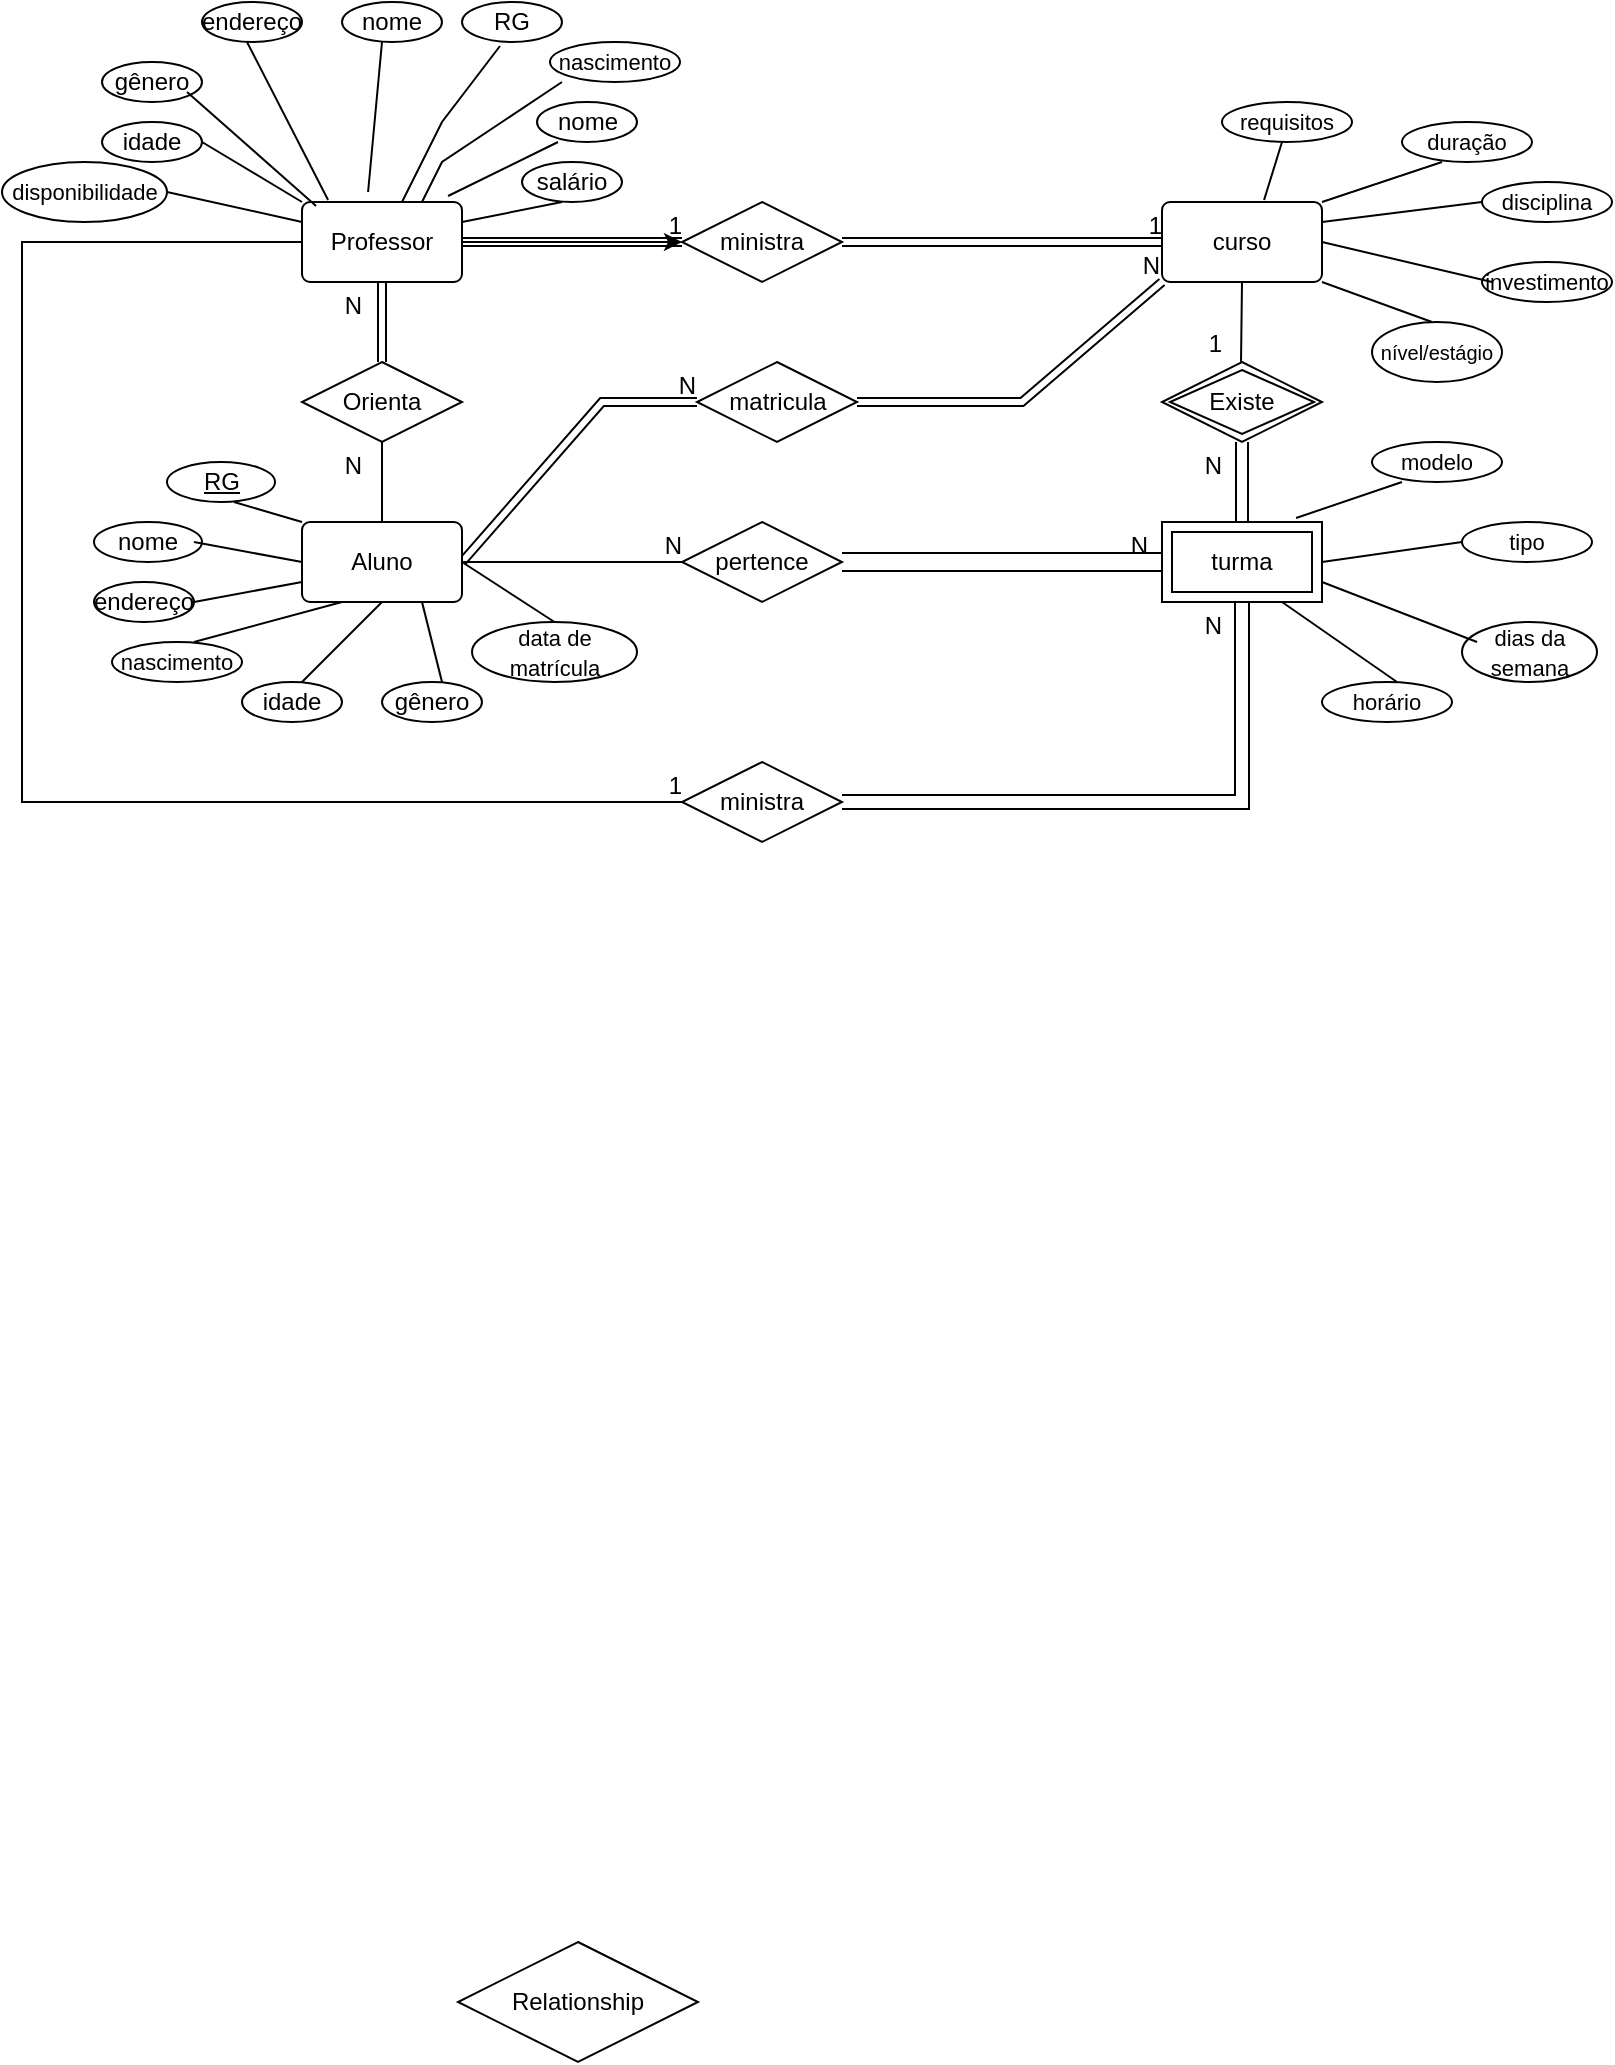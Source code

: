 <mxfile version="15.2.7" type="device"><diagram id="DSyxm-KyJrrynD75l7a1" name="Page-1"><mxGraphModel dx="868" dy="393" grid="1" gridSize="10" guides="1" tooltips="1" connect="1" arrows="1" fold="1" page="1" pageScale="1" pageWidth="827" pageHeight="1169" math="0" shadow="0"><root><mxCell id="0"/><mxCell id="1" parent="0"/><mxCell id="LnGrLGtF40ogY9zOgh5z-156" value="" style="edgeStyle=orthogonalEdgeStyle;rounded=0;orthogonalLoop=1;jettySize=auto;html=1;" edge="1" parent="1" source="LnGrLGtF40ogY9zOgh5z-3" target="LnGrLGtF40ogY9zOgh5z-32"><mxGeometry relative="1" as="geometry"/></mxCell><mxCell id="LnGrLGtF40ogY9zOgh5z-3" value="Professor" style="rounded=1;arcSize=10;whiteSpace=wrap;html=1;align=center;" vertex="1" parent="1"><mxGeometry x="160" y="120" width="80" height="40" as="geometry"/></mxCell><mxCell id="LnGrLGtF40ogY9zOgh5z-4" value="curso" style="rounded=1;arcSize=10;whiteSpace=wrap;html=1;align=center;" vertex="1" parent="1"><mxGeometry x="590" y="120" width="80" height="40" as="geometry"/></mxCell><mxCell id="LnGrLGtF40ogY9zOgh5z-11" value="nome&lt;br&gt;" style="ellipse;whiteSpace=wrap;html=1;align=center;" vertex="1" parent="1"><mxGeometry x="277.5" y="70" width="50" height="20" as="geometry"/></mxCell><mxCell id="LnGrLGtF40ogY9zOgh5z-12" value="salário" style="ellipse;whiteSpace=wrap;html=1;align=center;" vertex="1" parent="1"><mxGeometry x="270" y="100" width="50" height="20" as="geometry"/></mxCell><mxCell id="LnGrLGtF40ogY9zOgh5z-13" value="&lt;font style=&quot;font-size: 11px&quot;&gt;nascimento&lt;/font&gt;" style="ellipse;whiteSpace=wrap;html=1;align=center;" vertex="1" parent="1"><mxGeometry x="284" y="40" width="65" height="20" as="geometry"/></mxCell><mxCell id="LnGrLGtF40ogY9zOgh5z-14" value="idade" style="ellipse;whiteSpace=wrap;html=1;align=center;" vertex="1" parent="1"><mxGeometry x="60" y="80" width="50" height="20" as="geometry"/></mxCell><mxCell id="LnGrLGtF40ogY9zOgh5z-15" value="gênero" style="ellipse;whiteSpace=wrap;html=1;align=center;" vertex="1" parent="1"><mxGeometry x="60" y="50" width="50" height="20" as="geometry"/></mxCell><mxCell id="LnGrLGtF40ogY9zOgh5z-16" value="&lt;font style=&quot;font-size: 11px&quot;&gt;disponibilidade&lt;br&gt;&lt;/font&gt;" style="ellipse;whiteSpace=wrap;html=1;align=center;" vertex="1" parent="1"><mxGeometry x="10" y="100" width="82.5" height="30" as="geometry"/></mxCell><mxCell id="LnGrLGtF40ogY9zOgh5z-17" value="RG&lt;br&gt;" style="ellipse;whiteSpace=wrap;html=1;align=center;" vertex="1" parent="1"><mxGeometry x="240" y="20" width="50" height="20" as="geometry"/></mxCell><mxCell id="LnGrLGtF40ogY9zOgh5z-18" value="nome&lt;br&gt;" style="ellipse;whiteSpace=wrap;html=1;align=center;" vertex="1" parent="1"><mxGeometry x="180" y="20" width="50" height="20" as="geometry"/></mxCell><mxCell id="LnGrLGtF40ogY9zOgh5z-19" value="endereço" style="ellipse;whiteSpace=wrap;html=1;align=center;" vertex="1" parent="1"><mxGeometry x="110" y="20" width="50" height="20" as="geometry"/></mxCell><mxCell id="LnGrLGtF40ogY9zOgh5z-20" value="&lt;font style=&quot;font-size: 11px&quot;&gt;nascimento&lt;/font&gt;" style="ellipse;whiteSpace=wrap;html=1;align=center;" vertex="1" parent="1"><mxGeometry x="65" y="340" width="65" height="20" as="geometry"/></mxCell><mxCell id="LnGrLGtF40ogY9zOgh5z-21" value="idade" style="ellipse;whiteSpace=wrap;html=1;align=center;" vertex="1" parent="1"><mxGeometry x="130" y="360" width="50" height="20" as="geometry"/></mxCell><mxCell id="LnGrLGtF40ogY9zOgh5z-22" value="gênero" style="ellipse;whiteSpace=wrap;html=1;align=center;" vertex="1" parent="1"><mxGeometry x="200" y="360" width="50" height="20" as="geometry"/></mxCell><mxCell id="LnGrLGtF40ogY9zOgh5z-24" value="&lt;span style=&quot;font-size: 11px&quot;&gt;duração&lt;/span&gt;" style="ellipse;whiteSpace=wrap;html=1;align=center;" vertex="1" parent="1"><mxGeometry x="710" y="80" width="65" height="20" as="geometry"/></mxCell><mxCell id="LnGrLGtF40ogY9zOgh5z-25" value="&lt;font style=&quot;font-size: 11px&quot;&gt;disciplina&lt;/font&gt;" style="ellipse;whiteSpace=wrap;html=1;align=center;" vertex="1" parent="1"><mxGeometry x="750" y="110" width="65" height="20" as="geometry"/></mxCell><mxCell id="LnGrLGtF40ogY9zOgh5z-26" value="&lt;font style=&quot;font-size: 11px&quot;&gt;requisitos&lt;/font&gt;" style="ellipse;whiteSpace=wrap;html=1;align=center;" vertex="1" parent="1"><mxGeometry x="620" y="70" width="65" height="20" as="geometry"/></mxCell><mxCell id="LnGrLGtF40ogY9zOgh5z-27" value="&lt;font style=&quot;font-size: 11px&quot;&gt;investimento&lt;/font&gt;" style="ellipse;whiteSpace=wrap;html=1;align=center;" vertex="1" parent="1"><mxGeometry x="750" y="150" width="65" height="20" as="geometry"/></mxCell><mxCell id="LnGrLGtF40ogY9zOgh5z-28" value="&lt;font style=&quot;font-size: 10px&quot;&gt;nível/estágio&lt;/font&gt;" style="ellipse;whiteSpace=wrap;html=1;align=center;" vertex="1" parent="1"><mxGeometry x="695" y="180" width="65" height="30" as="geometry"/></mxCell><mxCell id="LnGrLGtF40ogY9zOgh5z-29" value="Orienta" style="shape=rhombus;perimeter=rhombusPerimeter;whiteSpace=wrap;html=1;align=center;" vertex="1" parent="1"><mxGeometry x="160" y="200" width="80" height="40" as="geometry"/></mxCell><mxCell id="LnGrLGtF40ogY9zOgh5z-30" value="pertence" style="shape=rhombus;perimeter=rhombusPerimeter;whiteSpace=wrap;html=1;align=center;" vertex="1" parent="1"><mxGeometry x="350" y="280" width="80" height="40" as="geometry"/></mxCell><mxCell id="LnGrLGtF40ogY9zOgh5z-32" value="ministra" style="shape=rhombus;perimeter=rhombusPerimeter;whiteSpace=wrap;html=1;align=center;" vertex="1" parent="1"><mxGeometry x="350" y="120" width="80" height="40" as="geometry"/></mxCell><mxCell id="LnGrLGtF40ogY9zOgh5z-47" value="turma" style="shape=ext;margin=3;double=1;whiteSpace=wrap;html=1;align=center;" vertex="1" parent="1"><mxGeometry x="590" y="280" width="80" height="40" as="geometry"/></mxCell><mxCell id="LnGrLGtF40ogY9zOgh5z-48" value="Existe" style="shape=rhombus;double=1;perimeter=rhombusPerimeter;whiteSpace=wrap;html=1;align=center;" vertex="1" parent="1"><mxGeometry x="590" y="200" width="80" height="40" as="geometry"/></mxCell><mxCell id="LnGrLGtF40ogY9zOgh5z-84" value="" style="shape=link;html=1;rounded=0;entryX=0;entryY=0.5;entryDx=0;entryDy=0;width=-9;" edge="1" parent="1" target="LnGrLGtF40ogY9zOgh5z-47"><mxGeometry relative="1" as="geometry"><mxPoint x="430" y="300" as="sourcePoint"/><mxPoint x="560" y="340" as="targetPoint"/></mxGeometry></mxCell><mxCell id="LnGrLGtF40ogY9zOgh5z-85" value="N" style="resizable=0;html=1;align=right;verticalAlign=bottom;" connectable="0" vertex="1" parent="LnGrLGtF40ogY9zOgh5z-84"><mxGeometry x="1" relative="1" as="geometry"><mxPoint x="-7" as="offset"/></mxGeometry></mxCell><mxCell id="LnGrLGtF40ogY9zOgh5z-93" style="edgeStyle=orthogonalEdgeStyle;rounded=0;orthogonalLoop=1;jettySize=auto;html=1;exitX=0.5;exitY=1;exitDx=0;exitDy=0;" edge="1" parent="1" source="LnGrLGtF40ogY9zOgh5z-48" target="LnGrLGtF40ogY9zOgh5z-48"><mxGeometry relative="1" as="geometry"/></mxCell><mxCell id="LnGrLGtF40ogY9zOgh5z-104" value="" style="endArrow=none;html=1;rounded=0;" edge="1" parent="1"><mxGeometry relative="1" as="geometry"><mxPoint x="630" y="160" as="sourcePoint"/><mxPoint x="629.5" y="200" as="targetPoint"/></mxGeometry></mxCell><mxCell id="LnGrLGtF40ogY9zOgh5z-105" value="1" style="resizable=0;html=1;align=right;verticalAlign=bottom;" connectable="0" vertex="1" parent="LnGrLGtF40ogY9zOgh5z-104"><mxGeometry x="1" relative="1" as="geometry"><mxPoint x="-9" as="offset"/></mxGeometry></mxCell><mxCell id="LnGrLGtF40ogY9zOgh5z-117" value="" style="shape=link;html=1;rounded=0;exitX=0.5;exitY=0;exitDx=0;exitDy=0;entryX=0.5;entryY=1;entryDx=0;entryDy=0;width=6;" edge="1" parent="1" source="LnGrLGtF40ogY9zOgh5z-47" target="LnGrLGtF40ogY9zOgh5z-48"><mxGeometry relative="1" as="geometry"><mxPoint x="518" y="300" as="sourcePoint"/><mxPoint x="517.5" y="240" as="targetPoint"/><Array as="points"/></mxGeometry></mxCell><mxCell id="LnGrLGtF40ogY9zOgh5z-118" value="N" style="resizable=0;html=1;align=right;verticalAlign=bottom;" connectable="0" vertex="1" parent="LnGrLGtF40ogY9zOgh5z-117"><mxGeometry x="1" relative="1" as="geometry"><mxPoint x="-10" y="20" as="offset"/></mxGeometry></mxCell><mxCell id="LnGrLGtF40ogY9zOgh5z-119" value="" style="endArrow=none;html=1;rounded=0;exitX=1;exitY=0.5;exitDx=0;exitDy=0;" edge="1" parent="1" source="LnGrLGtF40ogY9zOgh5z-2"><mxGeometry relative="1" as="geometry"><mxPoint x="230" y="300.5" as="sourcePoint"/><mxPoint x="350" y="300" as="targetPoint"/></mxGeometry></mxCell><mxCell id="LnGrLGtF40ogY9zOgh5z-120" value="N" style="resizable=0;html=1;align=right;verticalAlign=bottom;" connectable="0" vertex="1" parent="LnGrLGtF40ogY9zOgh5z-119"><mxGeometry x="1" relative="1" as="geometry"/></mxCell><mxCell id="LnGrLGtF40ogY9zOgh5z-121" value="" style="endArrow=none;html=1;rounded=0;entryX=0.5;entryY=1;entryDx=0;entryDy=0;exitX=0.5;exitY=0;exitDx=0;exitDy=0;" edge="1" parent="1" source="LnGrLGtF40ogY9zOgh5z-2" target="LnGrLGtF40ogY9zOgh5z-29"><mxGeometry relative="1" as="geometry"><mxPoint x="190" y="310" as="sourcePoint"/><mxPoint x="440" y="210" as="targetPoint"/></mxGeometry></mxCell><mxCell id="LnGrLGtF40ogY9zOgh5z-122" value="N" style="resizable=0;html=1;align=right;verticalAlign=bottom;" connectable="0" vertex="1" parent="LnGrLGtF40ogY9zOgh5z-121"><mxGeometry x="1" relative="1" as="geometry"><mxPoint x="-10" y="20" as="offset"/></mxGeometry></mxCell><mxCell id="LnGrLGtF40ogY9zOgh5z-123" value="" style="shape=link;html=1;rounded=0;entryX=0.5;entryY=1;entryDx=0;entryDy=0;exitX=0.5;exitY=0;exitDx=0;exitDy=0;" edge="1" parent="1" source="LnGrLGtF40ogY9zOgh5z-29" target="LnGrLGtF40ogY9zOgh5z-3"><mxGeometry relative="1" as="geometry"><mxPoint x="190" y="200" as="sourcePoint"/><mxPoint x="350" y="200" as="targetPoint"/></mxGeometry></mxCell><mxCell id="LnGrLGtF40ogY9zOgh5z-124" value="N" style="resizable=0;html=1;align=right;verticalAlign=bottom;" connectable="0" vertex="1" parent="LnGrLGtF40ogY9zOgh5z-123"><mxGeometry x="1" relative="1" as="geometry"><mxPoint x="-10" y="20" as="offset"/></mxGeometry></mxCell><mxCell id="LnGrLGtF40ogY9zOgh5z-125" value="" style="shape=link;html=1;rounded=0;entryX=0;entryY=0.5;entryDx=0;entryDy=0;exitX=1;exitY=0.5;exitDx=0;exitDy=0;" edge="1" parent="1" source="LnGrLGtF40ogY9zOgh5z-3" target="LnGrLGtF40ogY9zOgh5z-32"><mxGeometry relative="1" as="geometry"><mxPoint x="230" y="109" as="sourcePoint"/><mxPoint x="390" y="109" as="targetPoint"/></mxGeometry></mxCell><mxCell id="LnGrLGtF40ogY9zOgh5z-126" value="1" style="resizable=0;html=1;align=right;verticalAlign=bottom;" connectable="0" vertex="1" parent="LnGrLGtF40ogY9zOgh5z-125"><mxGeometry x="1" relative="1" as="geometry"/></mxCell><mxCell id="LnGrLGtF40ogY9zOgh5z-127" value="" style="shape=link;html=1;rounded=0;entryX=0;entryY=0.5;entryDx=0;entryDy=0;" edge="1" parent="1" source="LnGrLGtF40ogY9zOgh5z-32" target="LnGrLGtF40ogY9zOgh5z-4"><mxGeometry relative="1" as="geometry"><mxPoint x="430" y="99.5" as="sourcePoint"/><mxPoint x="550" y="99.5" as="targetPoint"/></mxGeometry></mxCell><mxCell id="LnGrLGtF40ogY9zOgh5z-128" value="1" style="resizable=0;html=1;align=right;verticalAlign=bottom;" connectable="0" vertex="1" parent="LnGrLGtF40ogY9zOgh5z-127"><mxGeometry x="1" relative="1" as="geometry"/></mxCell><mxCell id="LnGrLGtF40ogY9zOgh5z-129" value="matricula" style="shape=rhombus;perimeter=rhombusPerimeter;whiteSpace=wrap;html=1;align=center;" vertex="1" parent="1"><mxGeometry x="357.5" y="200" width="80" height="40" as="geometry"/></mxCell><mxCell id="LnGrLGtF40ogY9zOgh5z-130" value="" style="shape=link;html=1;rounded=0;entryX=0;entryY=0.5;entryDx=0;entryDy=0;startArrow=none;exitX=1;exitY=0.5;exitDx=0;exitDy=0;" edge="1" parent="1" source="LnGrLGtF40ogY9zOgh5z-2" target="LnGrLGtF40ogY9zOgh5z-129"><mxGeometry relative="1" as="geometry"><mxPoint x="240" y="300" as="sourcePoint"/><mxPoint x="300" y="170" as="targetPoint"/><Array as="points"><mxPoint x="310" y="220"/></Array></mxGeometry></mxCell><mxCell id="LnGrLGtF40ogY9zOgh5z-131" value="N" style="resizable=0;html=1;align=right;verticalAlign=bottom;" connectable="0" vertex="1" parent="LnGrLGtF40ogY9zOgh5z-130"><mxGeometry x="1" relative="1" as="geometry"/></mxCell><mxCell id="LnGrLGtF40ogY9zOgh5z-132" value="" style="shape=link;html=1;rounded=0;entryX=0;entryY=1;entryDx=0;entryDy=0;" edge="1" parent="1" target="LnGrLGtF40ogY9zOgh5z-4"><mxGeometry relative="1" as="geometry"><mxPoint x="437.5" y="220" as="sourcePoint"/><mxPoint x="597.5" y="220" as="targetPoint"/><Array as="points"><mxPoint x="520" y="220"/></Array></mxGeometry></mxCell><mxCell id="LnGrLGtF40ogY9zOgh5z-133" value="N" style="resizable=0;html=1;align=right;verticalAlign=bottom;" connectable="0" vertex="1" parent="LnGrLGtF40ogY9zOgh5z-132"><mxGeometry x="1" relative="1" as="geometry"/></mxCell><mxCell id="LnGrLGtF40ogY9zOgh5z-2" value="Aluno" style="rounded=1;arcSize=10;whiteSpace=wrap;html=1;align=center;" vertex="1" parent="1"><mxGeometry x="160" y="280" width="80" height="40" as="geometry"/></mxCell><mxCell id="LnGrLGtF40ogY9zOgh5z-139" value="Relationship" style="shape=rhombus;perimeter=rhombusPerimeter;whiteSpace=wrap;html=1;align=center;" vertex="1" parent="1"><mxGeometry x="238" y="990" width="120" height="60" as="geometry"/></mxCell><mxCell id="LnGrLGtF40ogY9zOgh5z-141" value="ministra" style="shape=rhombus;perimeter=rhombusPerimeter;whiteSpace=wrap;html=1;align=center;" vertex="1" parent="1"><mxGeometry x="350" y="400" width="80" height="40" as="geometry"/></mxCell><mxCell id="LnGrLGtF40ogY9zOgh5z-142" value="" style="endArrow=none;html=1;rounded=0;exitX=0;exitY=0.5;exitDx=0;exitDy=0;entryX=0;entryY=0.5;entryDx=0;entryDy=0;" edge="1" parent="1" source="LnGrLGtF40ogY9zOgh5z-3" target="LnGrLGtF40ogY9zOgh5z-141"><mxGeometry relative="1" as="geometry"><mxPoint x="180" y="380" as="sourcePoint"/><mxPoint x="340" y="380" as="targetPoint"/><Array as="points"><mxPoint x="20" y="140"/><mxPoint x="20" y="420"/></Array></mxGeometry></mxCell><mxCell id="LnGrLGtF40ogY9zOgh5z-143" value="1" style="resizable=0;html=1;align=right;verticalAlign=bottom;" connectable="0" vertex="1" parent="LnGrLGtF40ogY9zOgh5z-142"><mxGeometry x="1" relative="1" as="geometry"/></mxCell><mxCell id="LnGrLGtF40ogY9zOgh5z-145" value="" style="shape=link;html=1;rounded=0;width=7;" edge="1" parent="1"><mxGeometry relative="1" as="geometry"><mxPoint x="430" y="420" as="sourcePoint"/><mxPoint x="630" y="320" as="targetPoint"/><Array as="points"><mxPoint x="630" y="420"/><mxPoint x="630" y="320"/></Array></mxGeometry></mxCell><mxCell id="LnGrLGtF40ogY9zOgh5z-146" value="N" style="resizable=0;html=1;align=right;verticalAlign=bottom;" connectable="0" vertex="1" parent="LnGrLGtF40ogY9zOgh5z-145"><mxGeometry x="1" relative="1" as="geometry"><mxPoint x="-10" y="20" as="offset"/></mxGeometry></mxCell><mxCell id="LnGrLGtF40ogY9zOgh5z-150" value="RG" style="ellipse;whiteSpace=wrap;html=1;align=center;fontStyle=4;" vertex="1" parent="1"><mxGeometry x="92.5" y="250" width="54" height="20" as="geometry"/></mxCell><mxCell id="LnGrLGtF40ogY9zOgh5z-159" value="" style="endArrow=none;html=1;rounded=0;entryX=1;entryY=0.5;entryDx=0;entryDy=0;exitX=0.5;exitY=0;exitDx=0;exitDy=0;" edge="1" parent="1" source="LnGrLGtF40ogY9zOgh5z-175" target="LnGrLGtF40ogY9zOgh5z-2"><mxGeometry relative="1" as="geometry"><mxPoint x="290" y="340" as="sourcePoint"/><mxPoint x="260" y="290" as="targetPoint"/></mxGeometry></mxCell><mxCell id="LnGrLGtF40ogY9zOgh5z-160" value="" style="endArrow=none;html=1;rounded=0;exitX=1;exitY=0.25;exitDx=0;exitDy=0;" edge="1" parent="1" source="LnGrLGtF40ogY9zOgh5z-3"><mxGeometry relative="1" as="geometry"><mxPoint x="320" y="170" as="sourcePoint"/><mxPoint x="290" y="120" as="targetPoint"/></mxGeometry></mxCell><mxCell id="LnGrLGtF40ogY9zOgh5z-162" value="" style="endArrow=none;html=1;rounded=0;exitX=0.913;exitY=-0.075;exitDx=0;exitDy=0;exitPerimeter=0;" edge="1" parent="1" source="LnGrLGtF40ogY9zOgh5z-3"><mxGeometry relative="1" as="geometry"><mxPoint x="238" y="100" as="sourcePoint"/><mxPoint x="288" y="90" as="targetPoint"/></mxGeometry></mxCell><mxCell id="LnGrLGtF40ogY9zOgh5z-163" value="" style="endArrow=none;html=1;rounded=0;" edge="1" parent="1"><mxGeometry relative="1" as="geometry"><mxPoint x="220" y="120" as="sourcePoint"/><mxPoint x="290" y="60" as="targetPoint"/><Array as="points"><mxPoint x="230" y="100"/></Array></mxGeometry></mxCell><mxCell id="LnGrLGtF40ogY9zOgh5z-164" value="" style="endArrow=none;html=1;rounded=0;entryX=0.38;entryY=1.1;entryDx=0;entryDy=0;entryPerimeter=0;" edge="1" parent="1" target="LnGrLGtF40ogY9zOgh5z-17"><mxGeometry relative="1" as="geometry"><mxPoint x="210" y="120" as="sourcePoint"/><mxPoint x="300" y="70" as="targetPoint"/><Array as="points"><mxPoint x="230" y="80"/></Array></mxGeometry></mxCell><mxCell id="LnGrLGtF40ogY9zOgh5z-166" value="" style="endArrow=none;html=1;rounded=0;exitX=1;exitY=0.5;exitDx=0;exitDy=0;entryX=0;entryY=0.25;entryDx=0;entryDy=0;" edge="1" parent="1" source="LnGrLGtF40ogY9zOgh5z-16" target="LnGrLGtF40ogY9zOgh5z-3"><mxGeometry relative="1" as="geometry"><mxPoint x="132.5" y="127" as="sourcePoint"/><mxPoint x="150" y="130" as="targetPoint"/></mxGeometry></mxCell><mxCell id="LnGrLGtF40ogY9zOgh5z-168" value="" style="endArrow=none;html=1;rounded=0;exitX=0.638;exitY=-0.025;exitDx=0;exitDy=0;exitPerimeter=0;" edge="1" parent="1" source="LnGrLGtF40ogY9zOgh5z-4"><mxGeometry relative="1" as="geometry"><mxPoint x="640" y="110" as="sourcePoint"/><mxPoint x="650" y="90" as="targetPoint"/></mxGeometry></mxCell><mxCell id="LnGrLGtF40ogY9zOgh5z-169" value="" style="endArrow=none;html=1;rounded=0;exitX=0;exitY=0;exitDx=0;exitDy=0;" edge="1" parent="1" source="LnGrLGtF40ogY9zOgh5z-3"><mxGeometry relative="1" as="geometry"><mxPoint x="140" y="140" as="sourcePoint"/><mxPoint x="110" y="90" as="targetPoint"/></mxGeometry></mxCell><mxCell id="LnGrLGtF40ogY9zOgh5z-170" value="" style="endArrow=none;html=1;rounded=0;exitX=0.088;exitY=0.05;exitDx=0;exitDy=0;exitPerimeter=0;" edge="1" parent="1" source="LnGrLGtF40ogY9zOgh5z-3"><mxGeometry relative="1" as="geometry"><mxPoint x="132.5" y="115" as="sourcePoint"/><mxPoint x="102.5" y="65" as="targetPoint"/></mxGeometry></mxCell><mxCell id="LnGrLGtF40ogY9zOgh5z-171" value="" style="endArrow=none;html=1;rounded=0;exitX=0.163;exitY=-0.025;exitDx=0;exitDy=0;exitPerimeter=0;" edge="1" parent="1" source="LnGrLGtF40ogY9zOgh5z-3"><mxGeometry relative="1" as="geometry"><mxPoint x="162.5" y="90" as="sourcePoint"/><mxPoint x="132.5" y="40" as="targetPoint"/></mxGeometry></mxCell><mxCell id="LnGrLGtF40ogY9zOgh5z-172" value="" style="endArrow=none;html=1;rounded=0;exitX=0.413;exitY=-0.125;exitDx=0;exitDy=0;exitPerimeter=0;" edge="1" parent="1" source="LnGrLGtF40ogY9zOgh5z-3"><mxGeometry relative="1" as="geometry"><mxPoint x="230" y="90" as="sourcePoint"/><mxPoint x="200" y="40" as="targetPoint"/></mxGeometry></mxCell><mxCell id="LnGrLGtF40ogY9zOgh5z-173" value="nome&lt;br&gt;" style="ellipse;whiteSpace=wrap;html=1;align=center;" vertex="1" parent="1"><mxGeometry x="56" y="280" width="54" height="20" as="geometry"/></mxCell><mxCell id="LnGrLGtF40ogY9zOgh5z-174" value="endereço" style="ellipse;whiteSpace=wrap;html=1;align=center;" vertex="1" parent="1"><mxGeometry x="56" y="310" width="50" height="20" as="geometry"/></mxCell><mxCell id="LnGrLGtF40ogY9zOgh5z-175" value="&lt;font style=&quot;font-size: 11px&quot;&gt;data de matrícula&lt;br&gt;&lt;/font&gt;" style="ellipse;whiteSpace=wrap;html=1;align=center;" vertex="1" parent="1"><mxGeometry x="245" y="330" width="82.5" height="30" as="geometry"/></mxCell><mxCell id="LnGrLGtF40ogY9zOgh5z-177" value="" style="endArrow=none;html=1;rounded=0;entryX=0.75;entryY=1;entryDx=0;entryDy=0;" edge="1" parent="1" target="LnGrLGtF40ogY9zOgh5z-2"><mxGeometry relative="1" as="geometry"><mxPoint x="230" y="360" as="sourcePoint"/><mxPoint x="200" y="320" as="targetPoint"/></mxGeometry></mxCell><mxCell id="LnGrLGtF40ogY9zOgh5z-178" value="" style="endArrow=none;html=1;rounded=0;entryX=0.5;entryY=1;entryDx=0;entryDy=0;" edge="1" parent="1" target="LnGrLGtF40ogY9zOgh5z-2"><mxGeometry relative="1" as="geometry"><mxPoint x="160" y="360" as="sourcePoint"/><mxPoint x="130" y="310" as="targetPoint"/></mxGeometry></mxCell><mxCell id="LnGrLGtF40ogY9zOgh5z-179" value="" style="endArrow=none;html=1;rounded=0;entryX=0.25;entryY=1;entryDx=0;entryDy=0;" edge="1" parent="1" target="LnGrLGtF40ogY9zOgh5z-2"><mxGeometry relative="1" as="geometry"><mxPoint x="106" y="340" as="sourcePoint"/><mxPoint x="76" y="290" as="targetPoint"/></mxGeometry></mxCell><mxCell id="LnGrLGtF40ogY9zOgh5z-180" value="" style="endArrow=none;html=1;rounded=0;entryX=0;entryY=0.75;entryDx=0;entryDy=0;" edge="1" parent="1" target="LnGrLGtF40ogY9zOgh5z-2"><mxGeometry relative="1" as="geometry"><mxPoint x="106" y="320" as="sourcePoint"/><mxPoint x="180" y="300" as="targetPoint"/></mxGeometry></mxCell><mxCell id="LnGrLGtF40ogY9zOgh5z-181" value="" style="endArrow=none;html=1;rounded=0;entryX=0;entryY=0.5;entryDx=0;entryDy=0;" edge="1" parent="1" target="LnGrLGtF40ogY9zOgh5z-2"><mxGeometry relative="1" as="geometry"><mxPoint x="106" y="290" as="sourcePoint"/><mxPoint x="150" y="300" as="targetPoint"/></mxGeometry></mxCell><mxCell id="LnGrLGtF40ogY9zOgh5z-184" value="" style="endArrow=none;html=1;rounded=0;entryX=0;entryY=0;entryDx=0;entryDy=0;" edge="1" parent="1" target="LnGrLGtF40ogY9zOgh5z-2"><mxGeometry relative="1" as="geometry"><mxPoint x="126" y="270" as="sourcePoint"/><mxPoint x="180" y="280" as="targetPoint"/></mxGeometry></mxCell><mxCell id="LnGrLGtF40ogY9zOgh5z-185" value="&lt;span style=&quot;font-size: 11px&quot;&gt;horário&lt;/span&gt;" style="ellipse;whiteSpace=wrap;html=1;align=center;" vertex="1" parent="1"><mxGeometry x="670" y="360" width="65" height="20" as="geometry"/></mxCell><mxCell id="LnGrLGtF40ogY9zOgh5z-186" value="&lt;span style=&quot;font-size: 11px&quot;&gt;dias da semana&lt;/span&gt;" style="ellipse;whiteSpace=wrap;html=1;align=center;" vertex="1" parent="1"><mxGeometry x="740" y="330" width="67.5" height="30" as="geometry"/></mxCell><mxCell id="LnGrLGtF40ogY9zOgh5z-187" value="&lt;span style=&quot;font-size: 11px&quot;&gt;tipo&lt;/span&gt;" style="ellipse;whiteSpace=wrap;html=1;align=center;" vertex="1" parent="1"><mxGeometry x="740" y="280" width="65" height="20" as="geometry"/></mxCell><mxCell id="LnGrLGtF40ogY9zOgh5z-188" value="&lt;span style=&quot;font-size: 11px&quot;&gt;modelo&lt;/span&gt;" style="ellipse;whiteSpace=wrap;html=1;align=center;" vertex="1" parent="1"><mxGeometry x="695" y="240" width="65" height="20" as="geometry"/></mxCell><mxCell id="LnGrLGtF40ogY9zOgh5z-189" value="" style="endArrow=none;html=1;rounded=0;exitX=1;exitY=0.75;exitDx=0;exitDy=0;entryX=0;entryY=0.25;entryDx=0;entryDy=0;" edge="1" parent="1" source="LnGrLGtF40ogY9zOgh5z-47"><mxGeometry relative="1" as="geometry"><mxPoint x="680" y="325" as="sourcePoint"/><mxPoint x="747.5" y="340" as="targetPoint"/></mxGeometry></mxCell><mxCell id="LnGrLGtF40ogY9zOgh5z-190" value="" style="endArrow=none;html=1;rounded=0;exitX=0.75;exitY=1;exitDx=0;exitDy=0;entryX=0;entryY=0.25;entryDx=0;entryDy=0;" edge="1" parent="1" source="LnGrLGtF40ogY9zOgh5z-47"><mxGeometry relative="1" as="geometry"><mxPoint x="630" y="330" as="sourcePoint"/><mxPoint x="707.5" y="360" as="targetPoint"/></mxGeometry></mxCell><mxCell id="LnGrLGtF40ogY9zOgh5z-191" value="" style="endArrow=none;html=1;rounded=0;entryX=1;entryY=0.5;entryDx=0;entryDy=0;" edge="1" parent="1" target="LnGrLGtF40ogY9zOgh5z-47"><mxGeometry relative="1" as="geometry"><mxPoint x="740" y="290" as="sourcePoint"/><mxPoint x="710" y="240" as="targetPoint"/></mxGeometry></mxCell><mxCell id="LnGrLGtF40ogY9zOgh5z-192" value="" style="endArrow=none;html=1;rounded=0;entryX=0.838;entryY=-0.05;entryDx=0;entryDy=0;entryPerimeter=0;" edge="1" parent="1" target="LnGrLGtF40ogY9zOgh5z-47"><mxGeometry relative="1" as="geometry"><mxPoint x="710" y="260" as="sourcePoint"/><mxPoint x="640" y="270" as="targetPoint"/></mxGeometry></mxCell><mxCell id="LnGrLGtF40ogY9zOgh5z-193" value="" style="endArrow=none;html=1;rounded=0;entryX=1;entryY=1;entryDx=0;entryDy=0;" edge="1" parent="1" target="LnGrLGtF40ogY9zOgh5z-4"><mxGeometry relative="1" as="geometry"><mxPoint x="725" y="180" as="sourcePoint"/><mxPoint x="695" y="130" as="targetPoint"/></mxGeometry></mxCell><mxCell id="LnGrLGtF40ogY9zOgh5z-194" value="" style="endArrow=none;html=1;rounded=0;entryX=1;entryY=0.5;entryDx=0;entryDy=0;" edge="1" parent="1" target="LnGrLGtF40ogY9zOgh5z-4"><mxGeometry relative="1" as="geometry"><mxPoint x="755" y="160" as="sourcePoint"/><mxPoint x="700" y="140" as="targetPoint"/></mxGeometry></mxCell><mxCell id="LnGrLGtF40ogY9zOgh5z-195" value="" style="endArrow=none;html=1;rounded=0;entryX=1;entryY=0.5;entryDx=0;entryDy=0;exitX=0;exitY=0.5;exitDx=0;exitDy=0;" edge="1" parent="1" source="LnGrLGtF40ogY9zOgh5z-25"><mxGeometry relative="1" as="geometry"><mxPoint x="755" y="150" as="sourcePoint"/><mxPoint x="670" y="130" as="targetPoint"/></mxGeometry></mxCell><mxCell id="LnGrLGtF40ogY9zOgh5z-196" value="" style="endArrow=none;html=1;rounded=0;entryX=1;entryY=0;entryDx=0;entryDy=0;exitX=0;exitY=0.5;exitDx=0;exitDy=0;" edge="1" parent="1" target="LnGrLGtF40ogY9zOgh5z-4"><mxGeometry relative="1" as="geometry"><mxPoint x="730" y="100" as="sourcePoint"/><mxPoint x="650" y="110" as="targetPoint"/></mxGeometry></mxCell></root></mxGraphModel></diagram></mxfile>